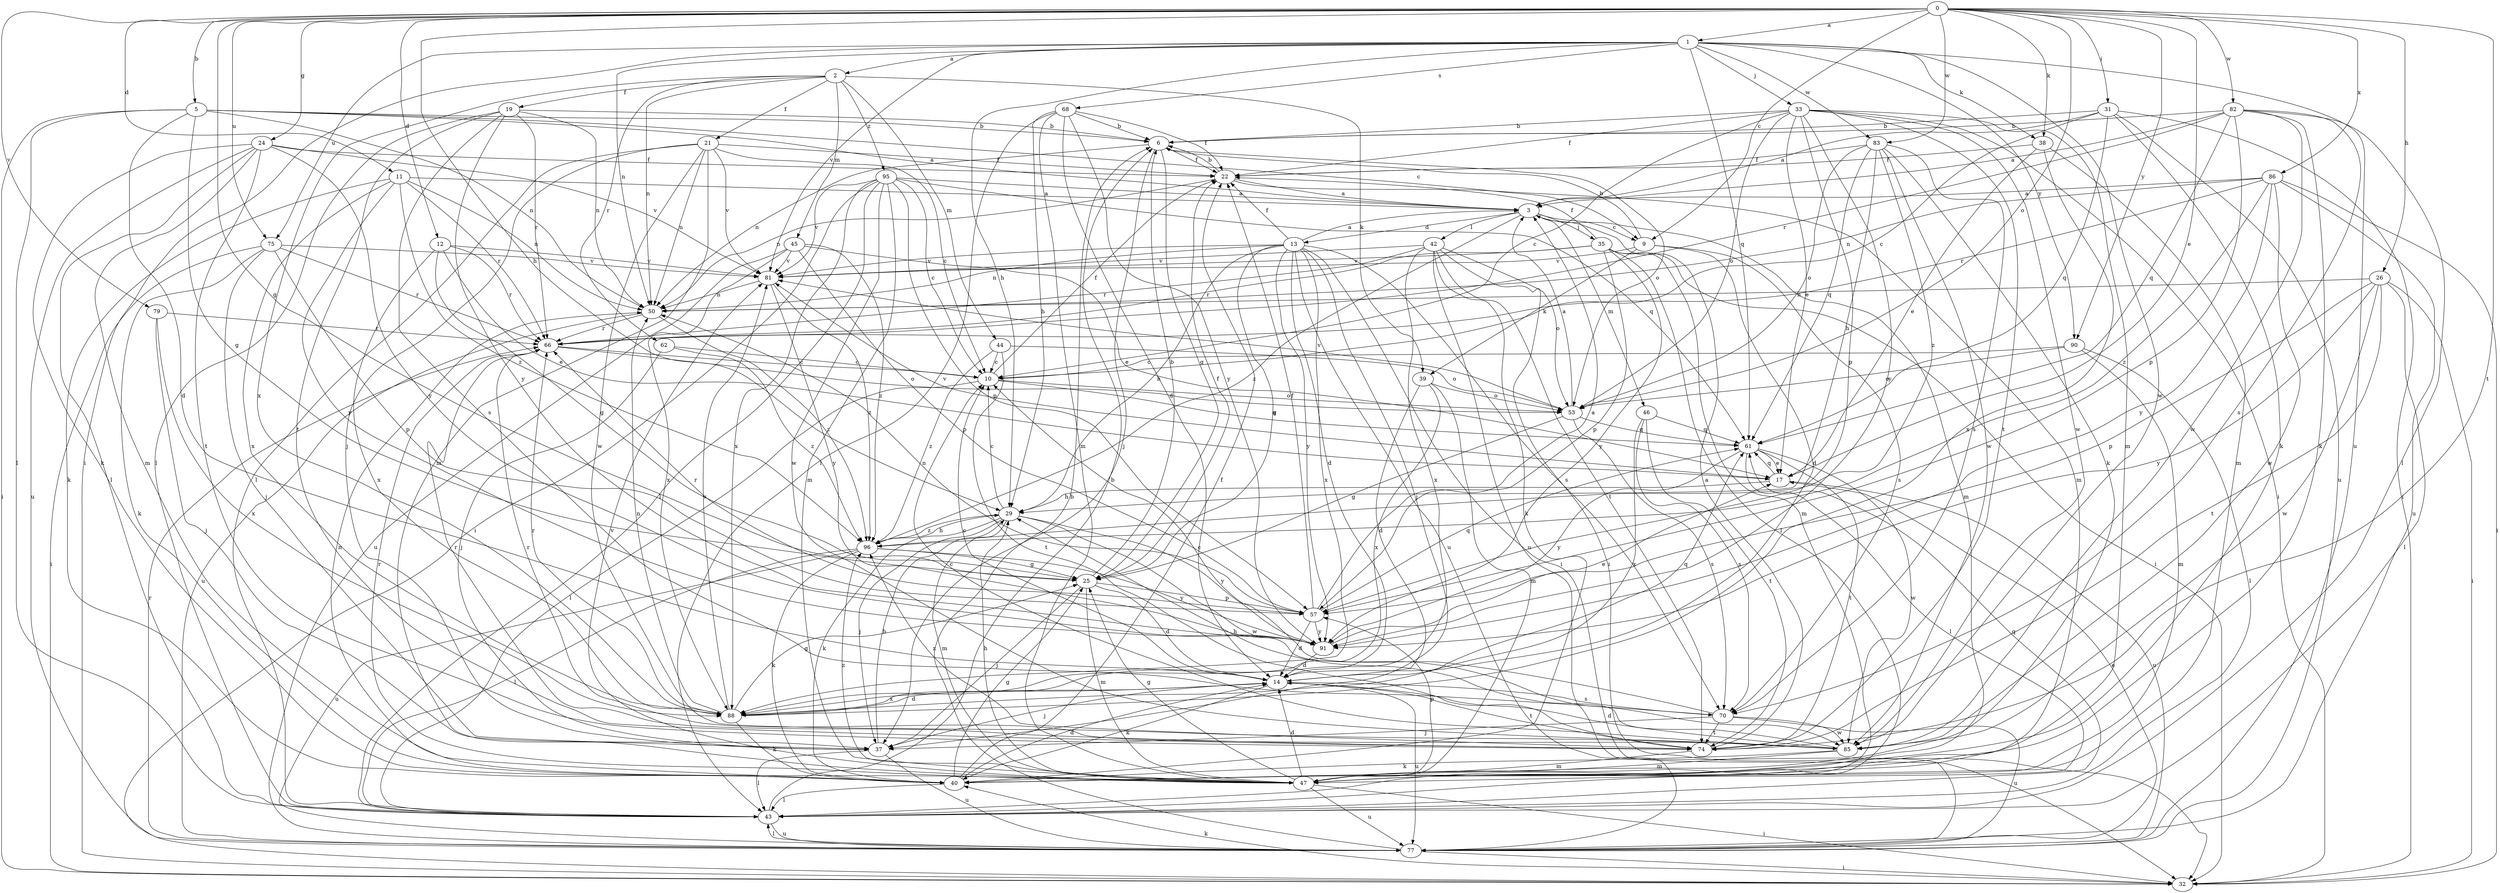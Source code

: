 strict digraph  {
0;
1;
2;
3;
5;
6;
9;
10;
11;
12;
13;
14;
17;
19;
21;
22;
24;
25;
26;
29;
31;
32;
33;
35;
37;
38;
39;
40;
42;
43;
44;
45;
46;
47;
50;
53;
57;
61;
62;
66;
68;
70;
74;
75;
77;
79;
81;
82;
83;
85;
86;
88;
90;
91;
95;
96;
0 -> 1  [label=a];
0 -> 5  [label=b];
0 -> 9  [label=c];
0 -> 11  [label=d];
0 -> 12  [label=d];
0 -> 17  [label=e];
0 -> 24  [label=g];
0 -> 25  [label=g];
0 -> 26  [label=h];
0 -> 29  [label=h];
0 -> 31  [label=i];
0 -> 38  [label=k];
0 -> 53  [label=o];
0 -> 74  [label=t];
0 -> 75  [label=u];
0 -> 79  [label=v];
0 -> 82  [label=w];
0 -> 83  [label=w];
0 -> 86  [label=x];
0 -> 90  [label=y];
1 -> 2  [label=a];
1 -> 29  [label=h];
1 -> 32  [label=i];
1 -> 33  [label=j];
1 -> 38  [label=k];
1 -> 50  [label=n];
1 -> 61  [label=q];
1 -> 68  [label=s];
1 -> 75  [label=u];
1 -> 77  [label=u];
1 -> 81  [label=v];
1 -> 83  [label=w];
1 -> 85  [label=w];
1 -> 90  [label=y];
2 -> 19  [label=f];
2 -> 21  [label=f];
2 -> 39  [label=k];
2 -> 44  [label=m];
2 -> 45  [label=m];
2 -> 50  [label=n];
2 -> 62  [label=r];
2 -> 88  [label=x];
2 -> 95  [label=z];
3 -> 9  [label=c];
3 -> 13  [label=d];
3 -> 35  [label=j];
3 -> 42  [label=l];
3 -> 46  [label=m];
3 -> 47  [label=m];
3 -> 96  [label=z];
5 -> 3  [label=a];
5 -> 6  [label=b];
5 -> 9  [label=c];
5 -> 14  [label=d];
5 -> 25  [label=g];
5 -> 32  [label=i];
5 -> 43  [label=l];
5 -> 50  [label=n];
6 -> 22  [label=f];
6 -> 25  [label=g];
6 -> 37  [label=j];
6 -> 50  [label=n];
6 -> 53  [label=o];
9 -> 6  [label=b];
9 -> 14  [label=d];
9 -> 39  [label=k];
9 -> 70  [label=s];
9 -> 81  [label=v];
10 -> 22  [label=f];
10 -> 43  [label=l];
10 -> 53  [label=o];
10 -> 61  [label=q];
11 -> 3  [label=a];
11 -> 40  [label=k];
11 -> 50  [label=n];
11 -> 66  [label=r];
11 -> 88  [label=x];
11 -> 91  [label=y];
11 -> 96  [label=z];
12 -> 17  [label=e];
12 -> 25  [label=g];
12 -> 66  [label=r];
12 -> 81  [label=v];
12 -> 88  [label=x];
13 -> 3  [label=a];
13 -> 14  [label=d];
13 -> 22  [label=f];
13 -> 25  [label=g];
13 -> 29  [label=h];
13 -> 32  [label=i];
13 -> 37  [label=j];
13 -> 50  [label=n];
13 -> 70  [label=s];
13 -> 77  [label=u];
13 -> 81  [label=v];
13 -> 88  [label=x];
13 -> 91  [label=y];
14 -> 10  [label=c];
14 -> 37  [label=j];
14 -> 40  [label=k];
14 -> 61  [label=q];
14 -> 70  [label=s];
14 -> 74  [label=t];
14 -> 77  [label=u];
14 -> 88  [label=x];
17 -> 29  [label=h];
17 -> 61  [label=q];
17 -> 77  [label=u];
17 -> 81  [label=v];
19 -> 6  [label=b];
19 -> 43  [label=l];
19 -> 50  [label=n];
19 -> 66  [label=r];
19 -> 70  [label=s];
19 -> 74  [label=t];
19 -> 91  [label=y];
21 -> 10  [label=c];
21 -> 22  [label=f];
21 -> 37  [label=j];
21 -> 43  [label=l];
21 -> 47  [label=m];
21 -> 50  [label=n];
21 -> 81  [label=v];
21 -> 85  [label=w];
22 -> 3  [label=a];
22 -> 6  [label=b];
22 -> 47  [label=m];
22 -> 50  [label=n];
24 -> 22  [label=f];
24 -> 40  [label=k];
24 -> 43  [label=l];
24 -> 47  [label=m];
24 -> 74  [label=t];
24 -> 77  [label=u];
24 -> 81  [label=v];
24 -> 91  [label=y];
25 -> 6  [label=b];
25 -> 14  [label=d];
25 -> 22  [label=f];
25 -> 37  [label=j];
25 -> 47  [label=m];
25 -> 57  [label=p];
26 -> 32  [label=i];
26 -> 43  [label=l];
26 -> 50  [label=n];
26 -> 57  [label=p];
26 -> 74  [label=t];
26 -> 85  [label=w];
26 -> 91  [label=y];
29 -> 10  [label=c];
29 -> 37  [label=j];
29 -> 40  [label=k];
29 -> 47  [label=m];
29 -> 85  [label=w];
29 -> 91  [label=y];
29 -> 96  [label=z];
31 -> 3  [label=a];
31 -> 6  [label=b];
31 -> 10  [label=c];
31 -> 32  [label=i];
31 -> 40  [label=k];
31 -> 61  [label=q];
31 -> 77  [label=u];
32 -> 40  [label=k];
33 -> 6  [label=b];
33 -> 10  [label=c];
33 -> 17  [label=e];
33 -> 22  [label=f];
33 -> 32  [label=i];
33 -> 47  [label=m];
33 -> 53  [label=o];
33 -> 57  [label=p];
33 -> 74  [label=t];
33 -> 85  [label=w];
33 -> 91  [label=y];
35 -> 22  [label=f];
35 -> 32  [label=i];
35 -> 43  [label=l];
35 -> 47  [label=m];
35 -> 57  [label=p];
35 -> 66  [label=r];
35 -> 81  [label=v];
35 -> 91  [label=y];
37 -> 29  [label=h];
37 -> 43  [label=l];
37 -> 77  [label=u];
38 -> 17  [label=e];
38 -> 22  [label=f];
38 -> 47  [label=m];
38 -> 88  [label=x];
39 -> 14  [label=d];
39 -> 47  [label=m];
39 -> 53  [label=o];
39 -> 88  [label=x];
40 -> 14  [label=d];
40 -> 22  [label=f];
40 -> 25  [label=g];
40 -> 43  [label=l];
40 -> 50  [label=n];
42 -> 32  [label=i];
42 -> 40  [label=k];
42 -> 53  [label=o];
42 -> 66  [label=r];
42 -> 74  [label=t];
42 -> 77  [label=u];
42 -> 81  [label=v];
42 -> 88  [label=x];
43 -> 6  [label=b];
43 -> 61  [label=q];
43 -> 77  [label=u];
44 -> 10  [label=c];
44 -> 53  [label=o];
44 -> 74  [label=t];
44 -> 96  [label=z];
45 -> 17  [label=e];
45 -> 57  [label=p];
45 -> 77  [label=u];
45 -> 81  [label=v];
45 -> 88  [label=x];
45 -> 96  [label=z];
46 -> 61  [label=q];
46 -> 70  [label=s];
46 -> 74  [label=t];
46 -> 88  [label=x];
47 -> 14  [label=d];
47 -> 25  [label=g];
47 -> 29  [label=h];
47 -> 32  [label=i];
47 -> 57  [label=p];
47 -> 66  [label=r];
47 -> 77  [label=u];
47 -> 81  [label=v];
47 -> 96  [label=z];
50 -> 66  [label=r];
50 -> 77  [label=u];
50 -> 96  [label=z];
53 -> 3  [label=a];
53 -> 25  [label=g];
53 -> 61  [label=q];
53 -> 70  [label=s];
53 -> 81  [label=v];
57 -> 3  [label=a];
57 -> 14  [label=d];
57 -> 22  [label=f];
57 -> 50  [label=n];
57 -> 61  [label=q];
57 -> 66  [label=r];
57 -> 91  [label=y];
61 -> 17  [label=e];
61 -> 43  [label=l];
61 -> 74  [label=t];
61 -> 85  [label=w];
61 -> 91  [label=y];
62 -> 10  [label=c];
62 -> 37  [label=j];
62 -> 96  [label=z];
66 -> 10  [label=c];
66 -> 53  [label=o];
68 -> 6  [label=b];
68 -> 14  [label=d];
68 -> 22  [label=f];
68 -> 29  [label=h];
68 -> 43  [label=l];
68 -> 47  [label=m];
68 -> 91  [label=y];
70 -> 10  [label=c];
70 -> 37  [label=j];
70 -> 74  [label=t];
70 -> 77  [label=u];
70 -> 85  [label=w];
74 -> 3  [label=a];
74 -> 47  [label=m];
74 -> 66  [label=r];
74 -> 96  [label=z];
75 -> 32  [label=i];
75 -> 37  [label=j];
75 -> 40  [label=k];
75 -> 57  [label=p];
75 -> 66  [label=r];
75 -> 81  [label=v];
77 -> 6  [label=b];
77 -> 17  [label=e];
77 -> 32  [label=i];
77 -> 43  [label=l];
77 -> 66  [label=r];
79 -> 37  [label=j];
79 -> 66  [label=r];
79 -> 88  [label=x];
81 -> 50  [label=n];
81 -> 91  [label=y];
81 -> 96  [label=z];
82 -> 3  [label=a];
82 -> 6  [label=b];
82 -> 40  [label=k];
82 -> 43  [label=l];
82 -> 57  [label=p];
82 -> 61  [label=q];
82 -> 66  [label=r];
82 -> 70  [label=s];
82 -> 85  [label=w];
83 -> 22  [label=f];
83 -> 29  [label=h];
83 -> 40  [label=k];
83 -> 53  [label=o];
83 -> 61  [label=q];
83 -> 70  [label=s];
83 -> 85  [label=w];
83 -> 96  [label=z];
85 -> 10  [label=c];
85 -> 14  [label=d];
85 -> 29  [label=h];
85 -> 40  [label=k];
85 -> 47  [label=m];
85 -> 66  [label=r];
86 -> 3  [label=a];
86 -> 32  [label=i];
86 -> 50  [label=n];
86 -> 66  [label=r];
86 -> 77  [label=u];
86 -> 85  [label=w];
86 -> 91  [label=y];
86 -> 96  [label=z];
88 -> 14  [label=d];
88 -> 25  [label=g];
88 -> 40  [label=k];
88 -> 50  [label=n];
88 -> 66  [label=r];
88 -> 81  [label=v];
90 -> 10  [label=c];
90 -> 43  [label=l];
90 -> 47  [label=m];
90 -> 53  [label=o];
91 -> 14  [label=d];
91 -> 17  [label=e];
95 -> 3  [label=a];
95 -> 10  [label=c];
95 -> 32  [label=i];
95 -> 43  [label=l];
95 -> 47  [label=m];
95 -> 57  [label=p];
95 -> 61  [label=q];
95 -> 81  [label=v];
95 -> 85  [label=w];
95 -> 88  [label=x];
96 -> 25  [label=g];
96 -> 29  [label=h];
96 -> 40  [label=k];
96 -> 43  [label=l];
96 -> 77  [label=u];
96 -> 91  [label=y];
}

